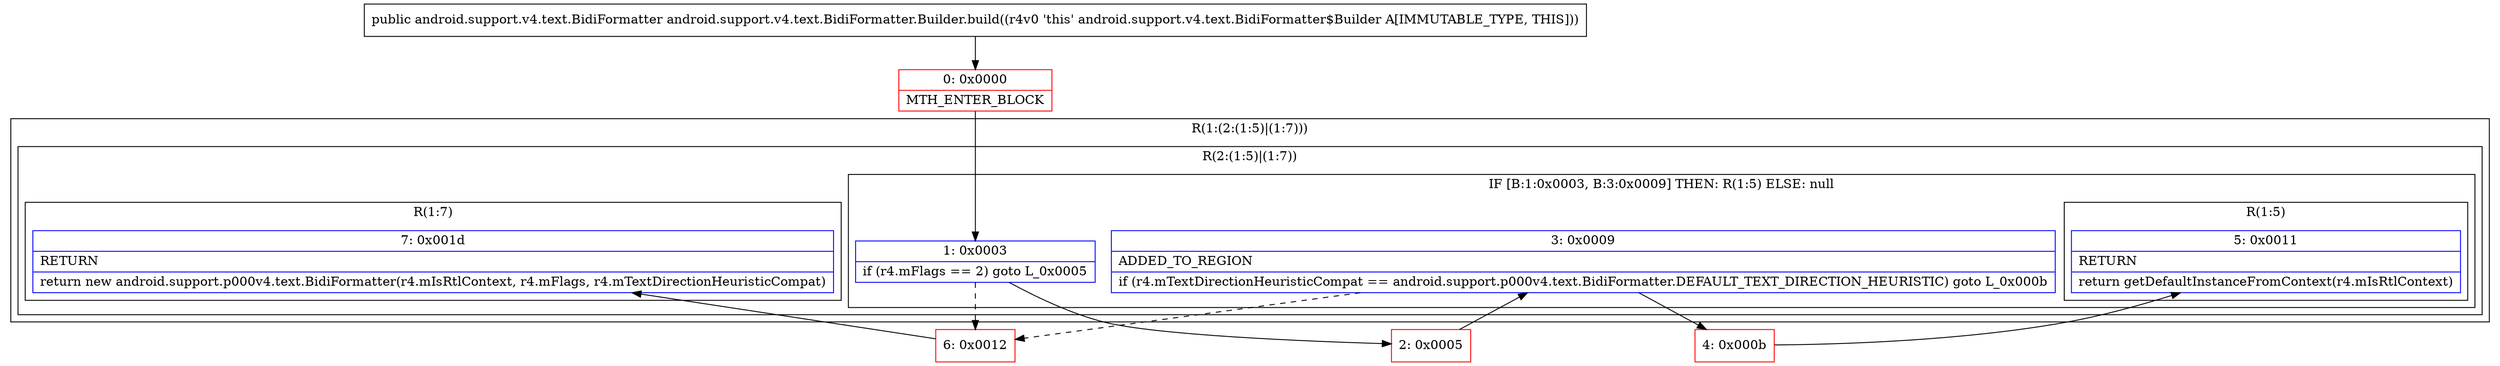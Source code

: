 digraph "CFG forandroid.support.v4.text.BidiFormatter.Builder.build()Landroid\/support\/v4\/text\/BidiFormatter;" {
subgraph cluster_Region_1151962757 {
label = "R(1:(2:(1:5)|(1:7)))";
node [shape=record,color=blue];
subgraph cluster_Region_1307800835 {
label = "R(2:(1:5)|(1:7))";
node [shape=record,color=blue];
subgraph cluster_IfRegion_820370433 {
label = "IF [B:1:0x0003, B:3:0x0009] THEN: R(1:5) ELSE: null";
node [shape=record,color=blue];
Node_1 [shape=record,label="{1\:\ 0x0003|if (r4.mFlags == 2) goto L_0x0005\l}"];
Node_3 [shape=record,label="{3\:\ 0x0009|ADDED_TO_REGION\l|if (r4.mTextDirectionHeuristicCompat == android.support.p000v4.text.BidiFormatter.DEFAULT_TEXT_DIRECTION_HEURISTIC) goto L_0x000b\l}"];
subgraph cluster_Region_2047732986 {
label = "R(1:5)";
node [shape=record,color=blue];
Node_5 [shape=record,label="{5\:\ 0x0011|RETURN\l|return getDefaultInstanceFromContext(r4.mIsRtlContext)\l}"];
}
}
subgraph cluster_Region_1918404760 {
label = "R(1:7)";
node [shape=record,color=blue];
Node_7 [shape=record,label="{7\:\ 0x001d|RETURN\l|return new android.support.p000v4.text.BidiFormatter(r4.mIsRtlContext, r4.mFlags, r4.mTextDirectionHeuristicCompat)\l}"];
}
}
}
Node_0 [shape=record,color=red,label="{0\:\ 0x0000|MTH_ENTER_BLOCK\l}"];
Node_2 [shape=record,color=red,label="{2\:\ 0x0005}"];
Node_4 [shape=record,color=red,label="{4\:\ 0x000b}"];
Node_6 [shape=record,color=red,label="{6\:\ 0x0012}"];
MethodNode[shape=record,label="{public android.support.v4.text.BidiFormatter android.support.v4.text.BidiFormatter.Builder.build((r4v0 'this' android.support.v4.text.BidiFormatter$Builder A[IMMUTABLE_TYPE, THIS])) }"];
MethodNode -> Node_0;
Node_1 -> Node_2;
Node_1 -> Node_6[style=dashed];
Node_3 -> Node_4;
Node_3 -> Node_6[style=dashed];
Node_0 -> Node_1;
Node_2 -> Node_3;
Node_4 -> Node_5;
Node_6 -> Node_7;
}

